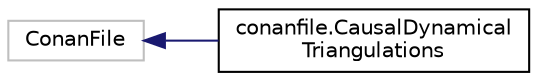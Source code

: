 digraph "Graphical Class Hierarchy"
{
  edge [fontname="Helvetica",fontsize="10",labelfontname="Helvetica",labelfontsize="10"];
  node [fontname="Helvetica",fontsize="10",shape=record];
  rankdir="LR";
  Node21 [label="ConanFile",height=0.2,width=0.4,color="grey75", fillcolor="white", style="filled"];
  Node21 -> Node0 [dir="back",color="midnightblue",fontsize="10",style="solid",fontname="Helvetica"];
  Node0 [label="conanfile.CausalDynamical\lTriangulations",height=0.2,width=0.4,color="black", fillcolor="white", style="filled",URL="$classconanfile_1_1_causal_dynamical_triangulations.html"];
}
